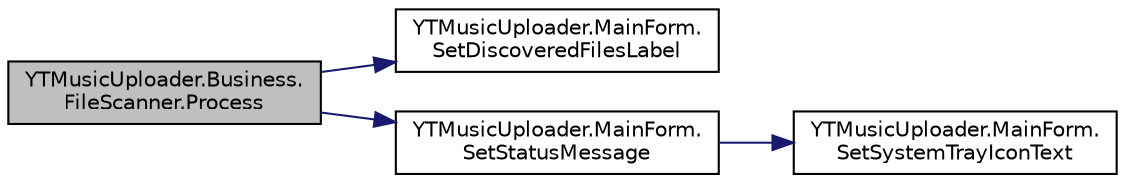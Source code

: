 digraph "YTMusicUploader.Business.FileScanner.Process"
{
 // LATEX_PDF_SIZE
  edge [fontname="Helvetica",fontsize="10",labelfontname="Helvetica",labelfontsize="10"];
  node [fontname="Helvetica",fontsize="10",shape=record];
  rankdir="LR";
  Node1 [label="YTMusicUploader.Business.\lFileScanner.Process",height=0.2,width=0.4,color="black", fillcolor="grey75", style="filled", fontcolor="black",tooltip="Executes the scan"];
  Node1 -> Node2 [color="midnightblue",fontsize="10",style="solid"];
  Node2 [label="YTMusicUploader.MainForm.\lSetDiscoveredFilesLabel",height=0.2,width=0.4,color="black", fillcolor="white", style="filled",URL="$d0/d66/class_y_t_music_uploader_1_1_main_form.html#ad5af0ba57a68f99474530af52999381b",tooltip=" "];
  Node1 -> Node3 [color="midnightblue",fontsize="10",style="solid"];
  Node3 [label="YTMusicUploader.MainForm.\lSetStatusMessage",height=0.2,width=0.4,color="black", fillcolor="white", style="filled",URL="$d0/d66/class_y_t_music_uploader_1_1_main_form.html#a780bc3d95ca739d5c25cbde1dc5d75b5",tooltip=" "];
  Node3 -> Node4 [color="midnightblue",fontsize="10",style="solid"];
  Node4 [label="YTMusicUploader.MainForm.\lSetSystemTrayIconText",height=0.2,width=0.4,color="black", fillcolor="white", style="filled",URL="$d0/d66/class_y_t_music_uploader_1_1_main_form.html#a00c5ed011552719aa13509e79976e4ee",tooltip=" "];
}
